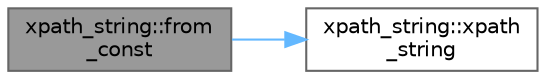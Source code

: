 digraph "xpath_string::from_const"
{
 // INTERACTIVE_SVG=YES
 // LATEX_PDF_SIZE
  bgcolor="transparent";
  edge [fontname=Helvetica,fontsize=10,labelfontname=Helvetica,labelfontsize=10];
  node [fontname=Helvetica,fontsize=10,shape=box,height=0.2,width=0.4];
  rankdir="LR";
  Node1 [id="Node000001",label="xpath_string::from\l_const",height=0.2,width=0.4,color="gray40", fillcolor="grey60", style="filled", fontcolor="black",tooltip=" "];
  Node1 -> Node2 [id="edge1_Node000001_Node000002",color="steelblue1",style="solid",tooltip=" "];
  Node2 [id="Node000002",label="xpath_string::xpath\l_string",height=0.2,width=0.4,color="grey40", fillcolor="white", style="filled",URL="$dd/d5c/classxpath__string.html#a6c415f55011c6b816446d7454d1e9d2c",tooltip=" "];
}
